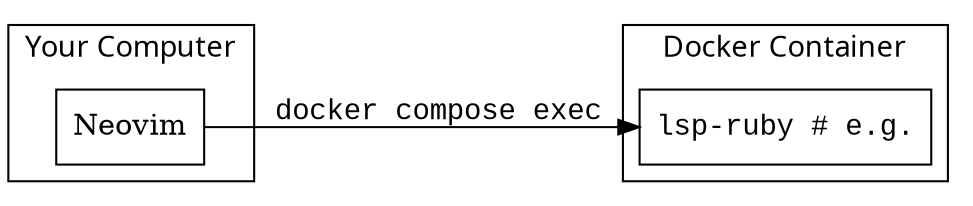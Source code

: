 digraph G {
  
  rankdir="LR"
  subgraph cluster_docker {
      label = "Docker Container"
      fontname="Avenir"
      
      MountedDir
  }
  subgraph cluster_host {
      label = "Your Computer"
      fontname="Avenir"
      
      SourceDir
  }
 
  SourceDir -> MountedDir [ label="docker compose exec" fontname="Courier New"]
  MountedDir[shape=box fontname="Courier New" label="lsp-ruby # e.g."]
  SourceDir[shape=box  label="Neovim"]
 
}
